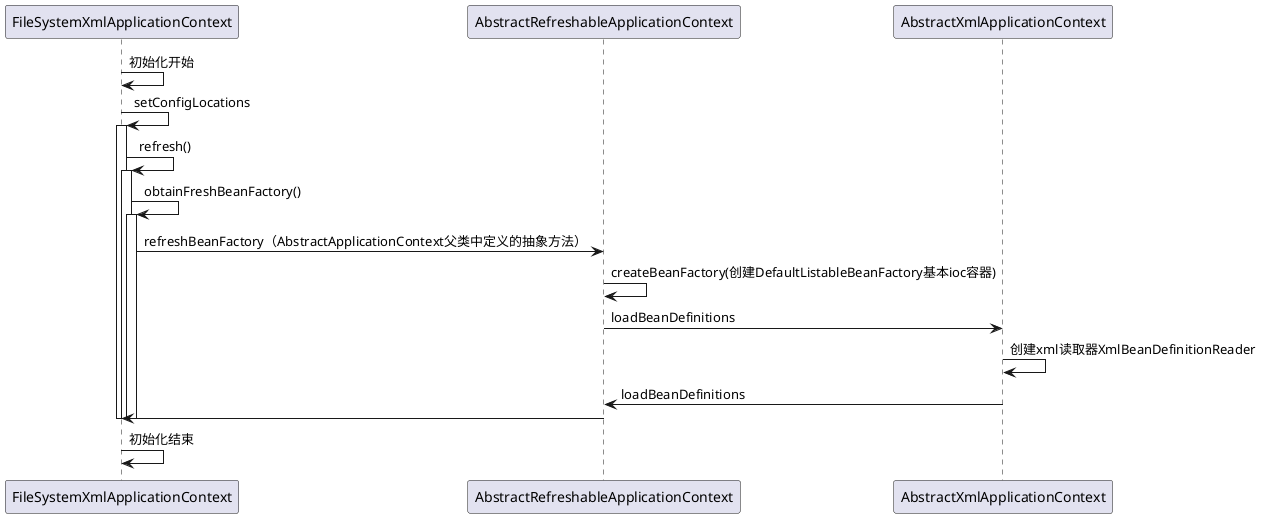 @startuml
participant FileSystemXmlApplicationContext as main
participant AbstractRefreshableApplicationContext as AbsRefContext
participant AbstractXmlApplicationContext as absXmlContext
main ->main : 初始化开始
main -> main :setConfigLocations
activate main
main -> main: refresh()
activate main
main -> main: obtainFreshBeanFactory()
activate main


main -> AbsRefContext: refreshBeanFactory（AbstractApplicationContext父类中定义的抽象方法）
AbsRefContext->AbsRefContext:createBeanFactory(创建DefaultListableBeanFactory基本ioc容器)
AbsRefContext -> absXmlContext:loadBeanDefinitions
absXmlContext->absXmlContext:创建xml读取器XmlBeanDefinitionReader
absXmlContext -> AbsRefContext:loadBeanDefinitions
AbsRefContext -> main:


deactivate main
deactivate main
deactivate main
main ->main : 初始化结束
@enduml